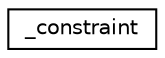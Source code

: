 digraph "Graphical Class Hierarchy"
{
  edge [fontname="Helvetica",fontsize="10",labelfontname="Helvetica",labelfontsize="10"];
  node [fontname="Helvetica",fontsize="10",shape=record];
  rankdir="LR";
  Node0 [label="_constraint",height=0.2,width=0.4,color="black", fillcolor="white", style="filled",URL="$struct__constraint.html"];
}
